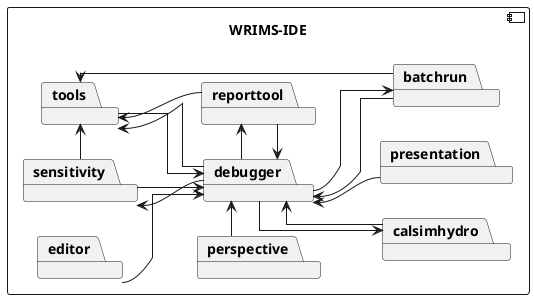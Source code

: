 @startuml
left to right direction
skinparam linetype ortho

component WRIMS_IDE as "WRIMS-IDE" {
    package debugger
    package sensitivity
    package tools
    package reporttool
    package batchrun
    package calsimhydro
    package editor
    package perspective
    package presentation
}

sensitivity -> tools
sensitivity -> debugger

calsimhydro --> debugger

batchrun -> tools
batchrun --> debugger

reporttool -> tools
reporttool -> debugger

debugger -> sensitivity
debugger -> batchrun
debugger -> calsimhydro
debugger -> reporttool
debugger -> tools

tools --> debugger

editor -d-> debugger
perspective -> debugger
presentation -u-> debugger

@enduml
